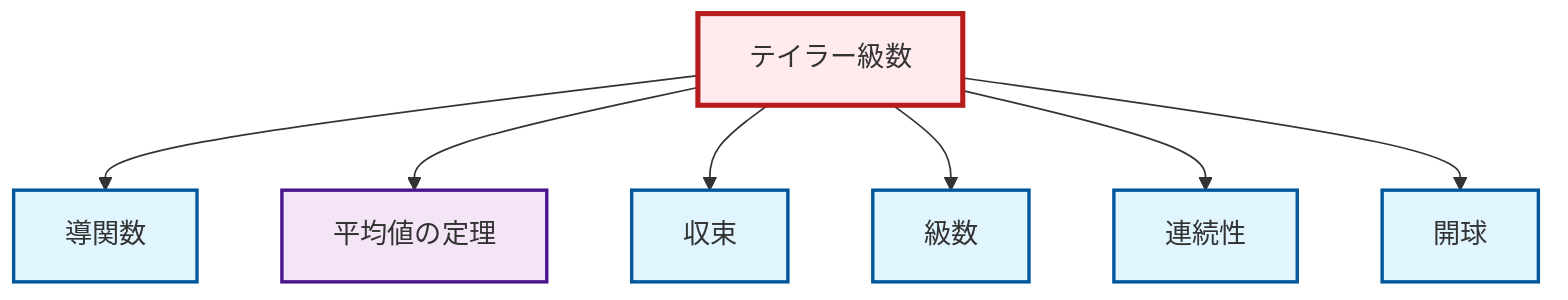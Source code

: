graph TD
    classDef definition fill:#e1f5fe,stroke:#01579b,stroke-width:2px
    classDef theorem fill:#f3e5f5,stroke:#4a148c,stroke-width:2px
    classDef axiom fill:#fff3e0,stroke:#e65100,stroke-width:2px
    classDef example fill:#e8f5e9,stroke:#1b5e20,stroke-width:2px
    classDef current fill:#ffebee,stroke:#b71c1c,stroke-width:3px
    def-series["級数"]:::definition
    thm-mean-value["平均値の定理"]:::theorem
    def-open-ball["開球"]:::definition
    def-continuity["連続性"]:::definition
    def-convergence["収束"]:::definition
    def-derivative["導関数"]:::definition
    thm-taylor-series["テイラー級数"]:::theorem
    thm-taylor-series --> def-derivative
    thm-taylor-series --> thm-mean-value
    thm-taylor-series --> def-convergence
    thm-taylor-series --> def-series
    thm-taylor-series --> def-continuity
    thm-taylor-series --> def-open-ball
    class thm-taylor-series current